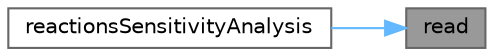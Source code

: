 digraph "read"
{
 // LATEX_PDF_SIZE
  bgcolor="transparent";
  edge [fontname=Helvetica,fontsize=10,labelfontname=Helvetica,labelfontsize=10];
  node [fontname=Helvetica,fontsize=10,shape=box,height=0.2,width=0.4];
  rankdir="RL";
  Node1 [id="Node000001",label="read",height=0.2,width=0.4,color="gray40", fillcolor="grey60", style="filled", fontcolor="black",tooltip=" "];
  Node1 -> Node2 [id="edge1_Node000001_Node000002",dir="back",color="steelblue1",style="solid",tooltip=" "];
  Node2 [id="Node000002",label="reactionsSensitivityAnalysis",height=0.2,width=0.4,color="grey40", fillcolor="white", style="filled",URL="$classFoam_1_1functionObjects_1_1reactionsSensitivityAnalysis.html#ace342928fdafb1c98a7afaccfc8a2d3b",tooltip=" "];
}

